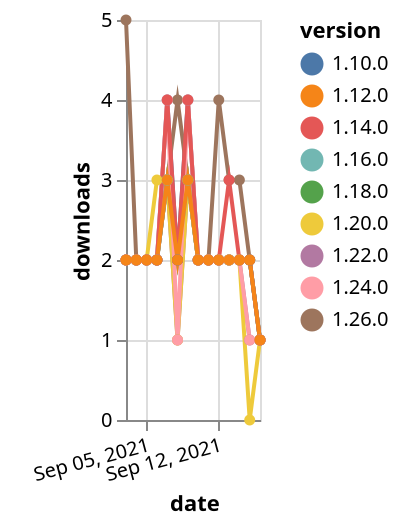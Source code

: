 {"$schema": "https://vega.github.io/schema/vega-lite/v5.json", "description": "A simple bar chart with embedded data.", "data": {"values": [{"date": "2021-09-03", "total": 1698, "delta": 2, "version": "1.18.0"}, {"date": "2021-09-04", "total": 1700, "delta": 2, "version": "1.18.0"}, {"date": "2021-09-05", "total": 1702, "delta": 2, "version": "1.18.0"}, {"date": "2021-09-06", "total": 1704, "delta": 2, "version": "1.18.0"}, {"date": "2021-09-07", "total": 1707, "delta": 3, "version": "1.18.0"}, {"date": "2021-09-08", "total": 1709, "delta": 2, "version": "1.18.0"}, {"date": "2021-09-09", "total": 1712, "delta": 3, "version": "1.18.0"}, {"date": "2021-09-10", "total": 1714, "delta": 2, "version": "1.18.0"}, {"date": "2021-09-11", "total": 1716, "delta": 2, "version": "1.18.0"}, {"date": "2021-09-12", "total": 1718, "delta": 2, "version": "1.18.0"}, {"date": "2021-09-13", "total": 1720, "delta": 2, "version": "1.18.0"}, {"date": "2021-09-14", "total": 1722, "delta": 2, "version": "1.18.0"}, {"date": "2021-09-15", "total": 1724, "delta": 2, "version": "1.18.0"}, {"date": "2021-09-16", "total": 1725, "delta": 1, "version": "1.18.0"}, {"date": "2021-09-03", "total": 1015, "delta": 2, "version": "1.22.0"}, {"date": "2021-09-04", "total": 1017, "delta": 2, "version": "1.22.0"}, {"date": "2021-09-05", "total": 1019, "delta": 2, "version": "1.22.0"}, {"date": "2021-09-06", "total": 1021, "delta": 2, "version": "1.22.0"}, {"date": "2021-09-07", "total": 1024, "delta": 3, "version": "1.22.0"}, {"date": "2021-09-08", "total": 1025, "delta": 1, "version": "1.22.0"}, {"date": "2021-09-09", "total": 1028, "delta": 3, "version": "1.22.0"}, {"date": "2021-09-10", "total": 1030, "delta": 2, "version": "1.22.0"}, {"date": "2021-09-11", "total": 1032, "delta": 2, "version": "1.22.0"}, {"date": "2021-09-12", "total": 1034, "delta": 2, "version": "1.22.0"}, {"date": "2021-09-13", "total": 1036, "delta": 2, "version": "1.22.0"}, {"date": "2021-09-14", "total": 1038, "delta": 2, "version": "1.22.0"}, {"date": "2021-09-15", "total": 1039, "delta": 1, "version": "1.22.0"}, {"date": "2021-09-16", "total": 1040, "delta": 1, "version": "1.22.0"}, {"date": "2021-09-03", "total": 3186, "delta": 2, "version": "1.10.0"}, {"date": "2021-09-04", "total": 3188, "delta": 2, "version": "1.10.0"}, {"date": "2021-09-05", "total": 3190, "delta": 2, "version": "1.10.0"}, {"date": "2021-09-06", "total": 3192, "delta": 2, "version": "1.10.0"}, {"date": "2021-09-07", "total": 3196, "delta": 4, "version": "1.10.0"}, {"date": "2021-09-08", "total": 3198, "delta": 2, "version": "1.10.0"}, {"date": "2021-09-09", "total": 3202, "delta": 4, "version": "1.10.0"}, {"date": "2021-09-10", "total": 3204, "delta": 2, "version": "1.10.0"}, {"date": "2021-09-11", "total": 3206, "delta": 2, "version": "1.10.0"}, {"date": "2021-09-12", "total": 3208, "delta": 2, "version": "1.10.0"}, {"date": "2021-09-13", "total": 3210, "delta": 2, "version": "1.10.0"}, {"date": "2021-09-14", "total": 3212, "delta": 2, "version": "1.10.0"}, {"date": "2021-09-15", "total": 3214, "delta": 2, "version": "1.10.0"}, {"date": "2021-09-16", "total": 3215, "delta": 1, "version": "1.10.0"}, {"date": "2021-09-03", "total": 232, "delta": 5, "version": "1.26.0"}, {"date": "2021-09-04", "total": 234, "delta": 2, "version": "1.26.0"}, {"date": "2021-09-05", "total": 236, "delta": 2, "version": "1.26.0"}, {"date": "2021-09-06", "total": 238, "delta": 2, "version": "1.26.0"}, {"date": "2021-09-07", "total": 241, "delta": 3, "version": "1.26.0"}, {"date": "2021-09-08", "total": 245, "delta": 4, "version": "1.26.0"}, {"date": "2021-09-09", "total": 248, "delta": 3, "version": "1.26.0"}, {"date": "2021-09-10", "total": 250, "delta": 2, "version": "1.26.0"}, {"date": "2021-09-11", "total": 252, "delta": 2, "version": "1.26.0"}, {"date": "2021-09-12", "total": 256, "delta": 4, "version": "1.26.0"}, {"date": "2021-09-13", "total": 259, "delta": 3, "version": "1.26.0"}, {"date": "2021-09-14", "total": 262, "delta": 3, "version": "1.26.0"}, {"date": "2021-09-15", "total": 264, "delta": 2, "version": "1.26.0"}, {"date": "2021-09-16", "total": 265, "delta": 1, "version": "1.26.0"}, {"date": "2021-09-03", "total": 1497, "delta": 2, "version": "1.20.0"}, {"date": "2021-09-04", "total": 1499, "delta": 2, "version": "1.20.0"}, {"date": "2021-09-05", "total": 1501, "delta": 2, "version": "1.20.0"}, {"date": "2021-09-06", "total": 1504, "delta": 3, "version": "1.20.0"}, {"date": "2021-09-07", "total": 1507, "delta": 3, "version": "1.20.0"}, {"date": "2021-09-08", "total": 1508, "delta": 1, "version": "1.20.0"}, {"date": "2021-09-09", "total": 1511, "delta": 3, "version": "1.20.0"}, {"date": "2021-09-10", "total": 1513, "delta": 2, "version": "1.20.0"}, {"date": "2021-09-11", "total": 1515, "delta": 2, "version": "1.20.0"}, {"date": "2021-09-12", "total": 1517, "delta": 2, "version": "1.20.0"}, {"date": "2021-09-13", "total": 1519, "delta": 2, "version": "1.20.0"}, {"date": "2021-09-14", "total": 1521, "delta": 2, "version": "1.20.0"}, {"date": "2021-09-15", "total": 1521, "delta": 0, "version": "1.20.0"}, {"date": "2021-09-16", "total": 1522, "delta": 1, "version": "1.20.0"}, {"date": "2021-09-03", "total": 2117, "delta": 2, "version": "1.16.0"}, {"date": "2021-09-04", "total": 2119, "delta": 2, "version": "1.16.0"}, {"date": "2021-09-05", "total": 2121, "delta": 2, "version": "1.16.0"}, {"date": "2021-09-06", "total": 2123, "delta": 2, "version": "1.16.0"}, {"date": "2021-09-07", "total": 2126, "delta": 3, "version": "1.16.0"}, {"date": "2021-09-08", "total": 2128, "delta": 2, "version": "1.16.0"}, {"date": "2021-09-09", "total": 2131, "delta": 3, "version": "1.16.0"}, {"date": "2021-09-10", "total": 2133, "delta": 2, "version": "1.16.0"}, {"date": "2021-09-11", "total": 2135, "delta": 2, "version": "1.16.0"}, {"date": "2021-09-12", "total": 2137, "delta": 2, "version": "1.16.0"}, {"date": "2021-09-13", "total": 2139, "delta": 2, "version": "1.16.0"}, {"date": "2021-09-14", "total": 2141, "delta": 2, "version": "1.16.0"}, {"date": "2021-09-15", "total": 2143, "delta": 2, "version": "1.16.0"}, {"date": "2021-09-16", "total": 2144, "delta": 1, "version": "1.16.0"}, {"date": "2021-09-03", "total": 722, "delta": 2, "version": "1.24.0"}, {"date": "2021-09-04", "total": 724, "delta": 2, "version": "1.24.0"}, {"date": "2021-09-05", "total": 726, "delta": 2, "version": "1.24.0"}, {"date": "2021-09-06", "total": 728, "delta": 2, "version": "1.24.0"}, {"date": "2021-09-07", "total": 732, "delta": 4, "version": "1.24.0"}, {"date": "2021-09-08", "total": 733, "delta": 1, "version": "1.24.0"}, {"date": "2021-09-09", "total": 737, "delta": 4, "version": "1.24.0"}, {"date": "2021-09-10", "total": 739, "delta": 2, "version": "1.24.0"}, {"date": "2021-09-11", "total": 741, "delta": 2, "version": "1.24.0"}, {"date": "2021-09-12", "total": 743, "delta": 2, "version": "1.24.0"}, {"date": "2021-09-13", "total": 745, "delta": 2, "version": "1.24.0"}, {"date": "2021-09-14", "total": 747, "delta": 2, "version": "1.24.0"}, {"date": "2021-09-15", "total": 748, "delta": 1, "version": "1.24.0"}, {"date": "2021-09-16", "total": 749, "delta": 1, "version": "1.24.0"}, {"date": "2021-09-03", "total": 2554, "delta": 2, "version": "1.14.0"}, {"date": "2021-09-04", "total": 2556, "delta": 2, "version": "1.14.0"}, {"date": "2021-09-05", "total": 2558, "delta": 2, "version": "1.14.0"}, {"date": "2021-09-06", "total": 2560, "delta": 2, "version": "1.14.0"}, {"date": "2021-09-07", "total": 2564, "delta": 4, "version": "1.14.0"}, {"date": "2021-09-08", "total": 2566, "delta": 2, "version": "1.14.0"}, {"date": "2021-09-09", "total": 2570, "delta": 4, "version": "1.14.0"}, {"date": "2021-09-10", "total": 2572, "delta": 2, "version": "1.14.0"}, {"date": "2021-09-11", "total": 2574, "delta": 2, "version": "1.14.0"}, {"date": "2021-09-12", "total": 2576, "delta": 2, "version": "1.14.0"}, {"date": "2021-09-13", "total": 2579, "delta": 3, "version": "1.14.0"}, {"date": "2021-09-14", "total": 2581, "delta": 2, "version": "1.14.0"}, {"date": "2021-09-15", "total": 2583, "delta": 2, "version": "1.14.0"}, {"date": "2021-09-16", "total": 2584, "delta": 1, "version": "1.14.0"}, {"date": "2021-09-03", "total": 2651, "delta": 2, "version": "1.12.0"}, {"date": "2021-09-04", "total": 2653, "delta": 2, "version": "1.12.0"}, {"date": "2021-09-05", "total": 2655, "delta": 2, "version": "1.12.0"}, {"date": "2021-09-06", "total": 2657, "delta": 2, "version": "1.12.0"}, {"date": "2021-09-07", "total": 2660, "delta": 3, "version": "1.12.0"}, {"date": "2021-09-08", "total": 2662, "delta": 2, "version": "1.12.0"}, {"date": "2021-09-09", "total": 2665, "delta": 3, "version": "1.12.0"}, {"date": "2021-09-10", "total": 2667, "delta": 2, "version": "1.12.0"}, {"date": "2021-09-11", "total": 2669, "delta": 2, "version": "1.12.0"}, {"date": "2021-09-12", "total": 2671, "delta": 2, "version": "1.12.0"}, {"date": "2021-09-13", "total": 2673, "delta": 2, "version": "1.12.0"}, {"date": "2021-09-14", "total": 2675, "delta": 2, "version": "1.12.0"}, {"date": "2021-09-15", "total": 2677, "delta": 2, "version": "1.12.0"}, {"date": "2021-09-16", "total": 2678, "delta": 1, "version": "1.12.0"}]}, "width": "container", "mark": {"type": "line", "point": {"filled": true}}, "encoding": {"x": {"field": "date", "type": "temporal", "timeUnit": "yearmonthdate", "title": "date", "axis": {"labelAngle": -15}}, "y": {"field": "delta", "type": "quantitative", "title": "downloads"}, "color": {"field": "version", "type": "nominal"}, "tooltip": {"field": "delta"}}}